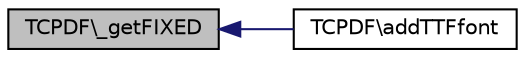 digraph G
{
  edge [fontname="Helvetica",fontsize="10",labelfontname="Helvetica",labelfontsize="10"];
  node [fontname="Helvetica",fontsize="10",shape=record];
  rankdir="LR";
  Node1 [label="TCPDF\\_getFIXED",height=0.2,width=0.4,color="black", fillcolor="grey75", style="filled" fontcolor="black"];
  Node1 -> Node2 [dir="back",color="midnightblue",fontsize="10",style="solid",fontname="Helvetica"];
  Node2 [label="TCPDF\\addTTFfont",height=0.2,width=0.4,color="black", fillcolor="white", style="filled",URL="$classTCPDF.html#a6dbd62a9d9d1bb54eed883ba0005ee6f",tooltip="Convert and add the selected TrueType or Type1 font to the fonts folder (that must be writeable)..."];
}

